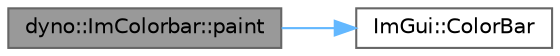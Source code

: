 digraph "dyno::ImColorbar::paint"
{
 // LATEX_PDF_SIZE
  bgcolor="transparent";
  edge [fontname=Helvetica,fontsize=10,labelfontname=Helvetica,labelfontsize=10];
  node [fontname=Helvetica,fontsize=10,shape=box,height=0.2,width=0.4];
  rankdir="LR";
  Node1 [id="Node000001",label="dyno::ImColorbar::paint",height=0.2,width=0.4,color="gray40", fillcolor="grey60", style="filled", fontcolor="black",tooltip=" "];
  Node1 -> Node2 [id="edge1_Node000001_Node000002",color="steelblue1",style="solid",tooltip=" "];
  Node2 [id="Node000002",label="ImGui::ColorBar",height=0.2,width=0.4,color="grey40", fillcolor="white", style="filled",URL="$namespace_im_gui.html#a6c5eaf523494e0da3e8bca3264396e6a",tooltip=" "];
}
